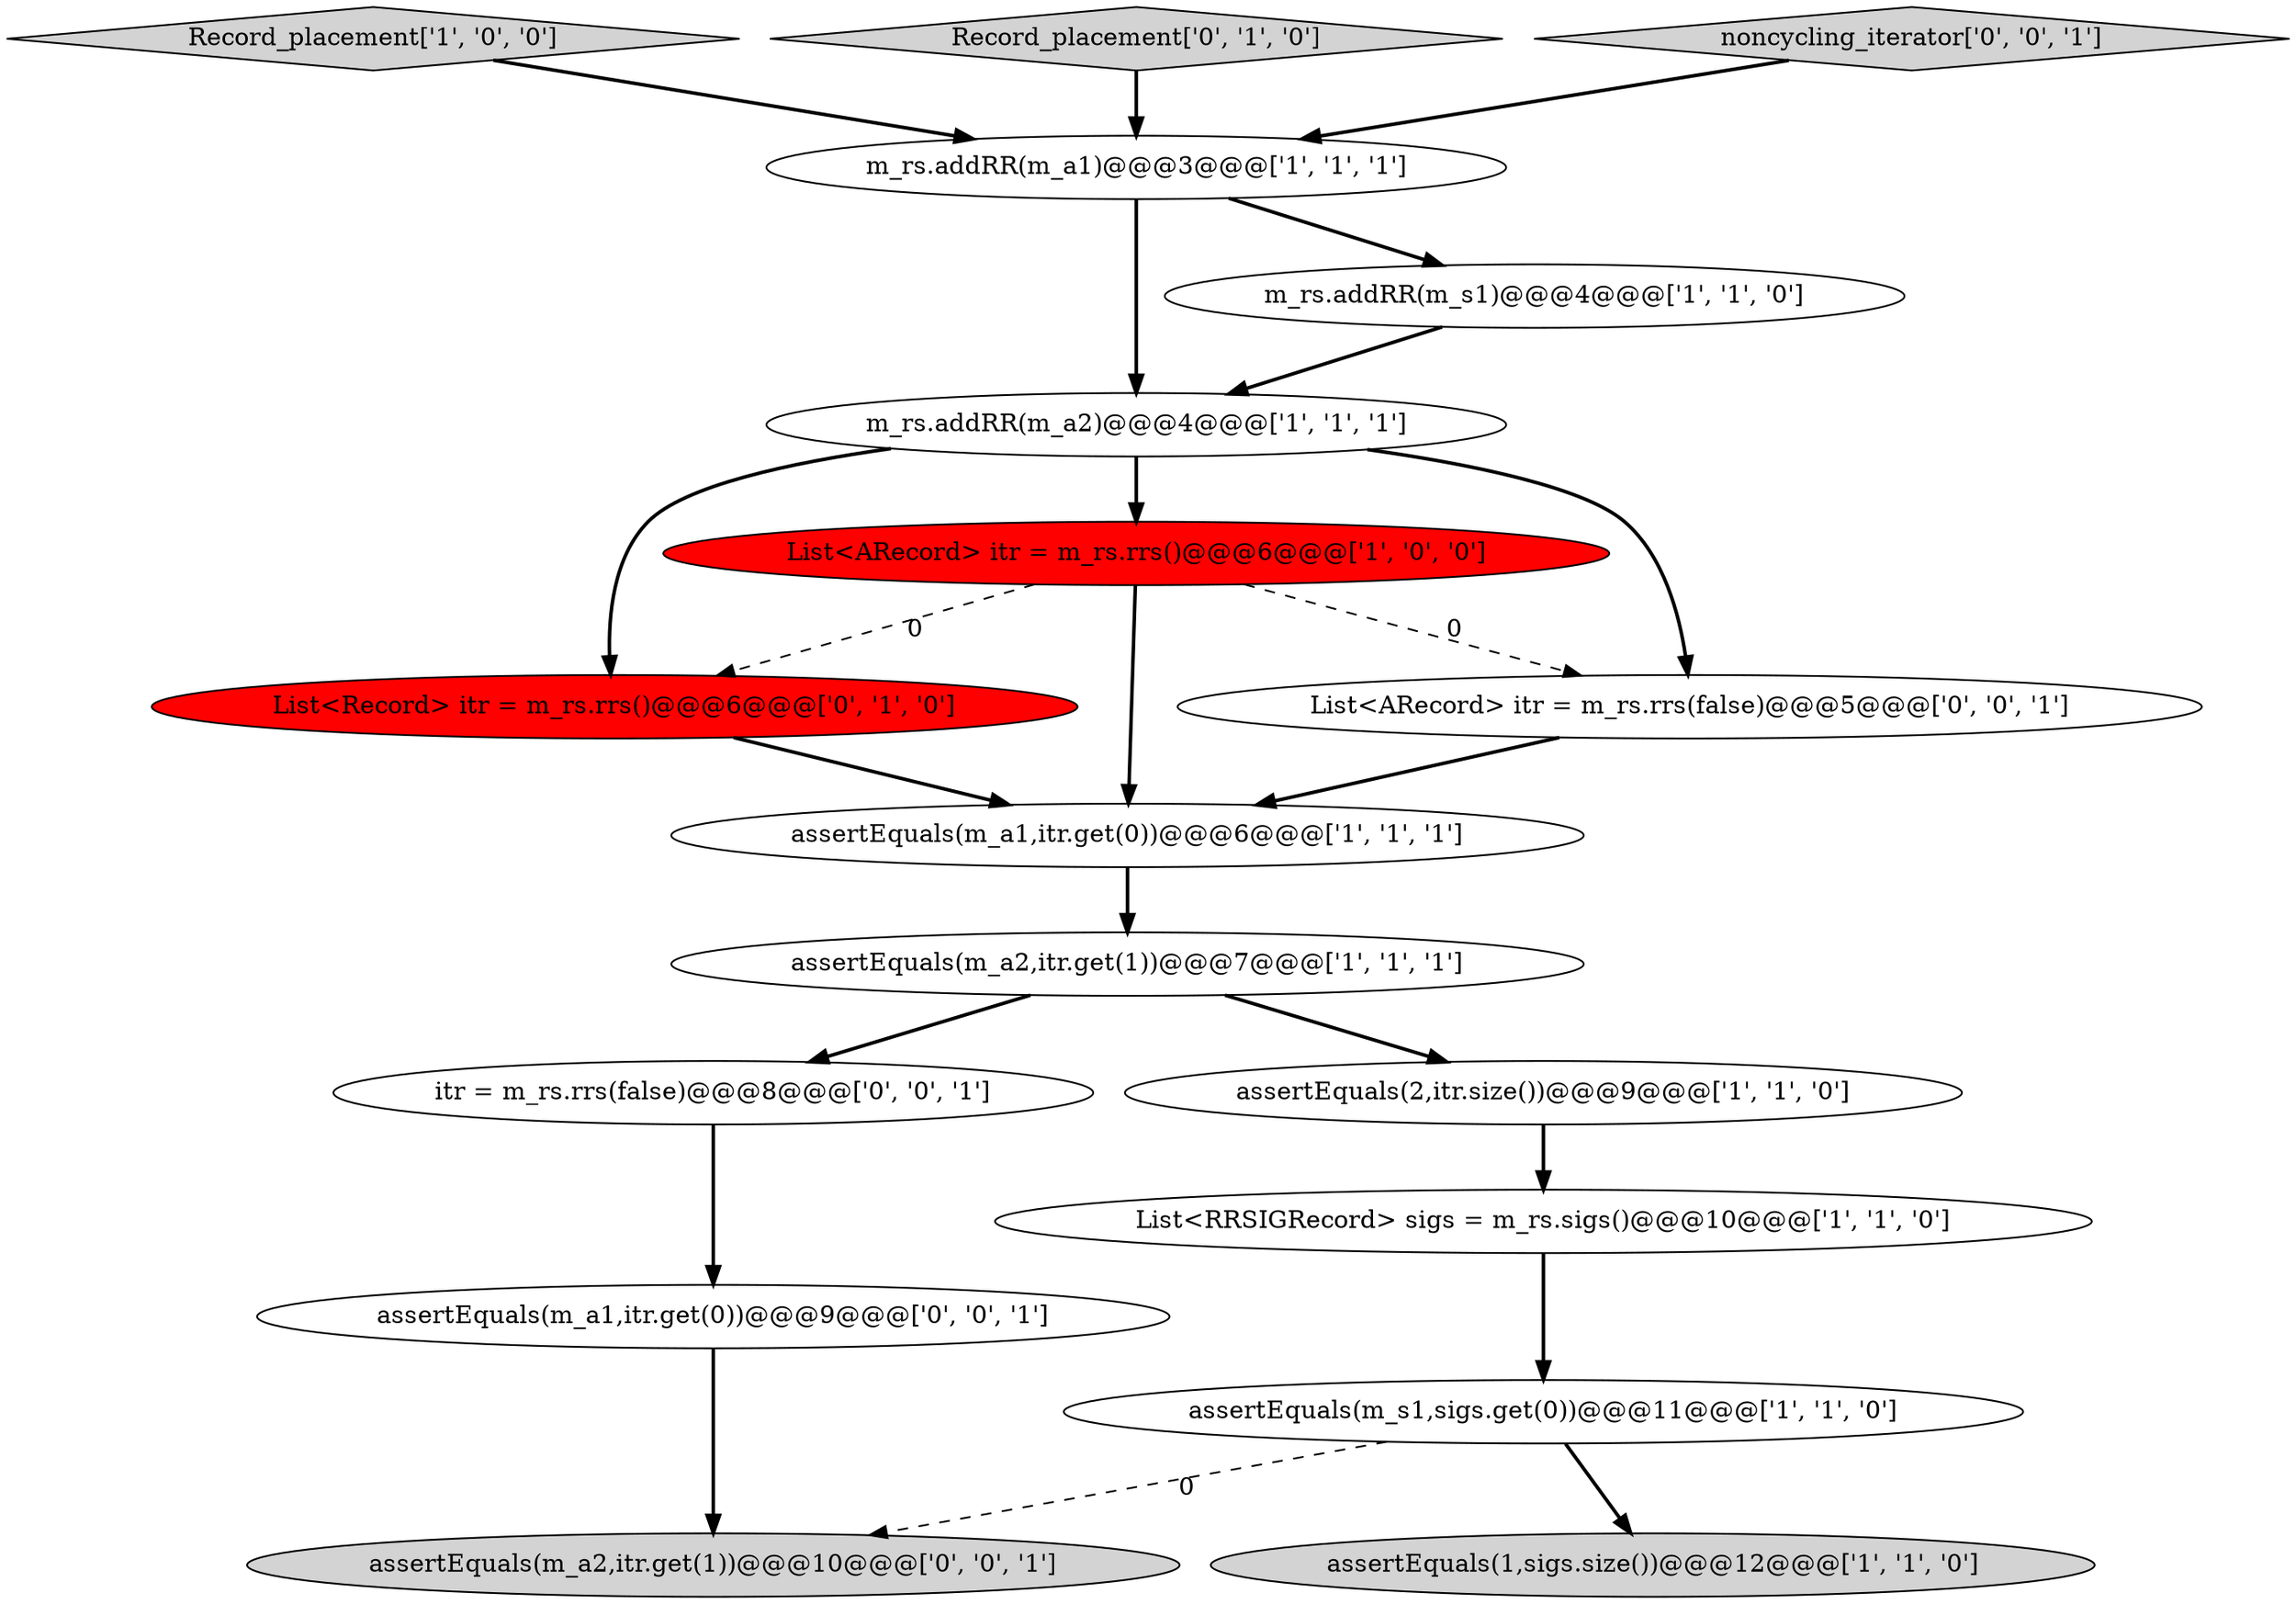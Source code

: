 digraph {
0 [style = filled, label = "assertEquals(2,itr.size())@@@9@@@['1', '1', '0']", fillcolor = white, shape = ellipse image = "AAA0AAABBB1BBB"];
2 [style = filled, label = "m_rs.addRR(m_a2)@@@4@@@['1', '1', '1']", fillcolor = white, shape = ellipse image = "AAA0AAABBB1BBB"];
8 [style = filled, label = "Record_placement['1', '0', '0']", fillcolor = lightgray, shape = diamond image = "AAA0AAABBB1BBB"];
15 [style = filled, label = "assertEquals(m_a1,itr.get(0))@@@9@@@['0', '0', '1']", fillcolor = white, shape = ellipse image = "AAA0AAABBB3BBB"];
6 [style = filled, label = "assertEquals(m_a2,itr.get(1))@@@7@@@['1', '1', '1']", fillcolor = white, shape = ellipse image = "AAA0AAABBB1BBB"];
9 [style = filled, label = "assertEquals(m_a1,itr.get(0))@@@6@@@['1', '1', '1']", fillcolor = white, shape = ellipse image = "AAA0AAABBB1BBB"];
13 [style = filled, label = "itr = m_rs.rrs(false)@@@8@@@['0', '0', '1']", fillcolor = white, shape = ellipse image = "AAA0AAABBB3BBB"];
5 [style = filled, label = "m_rs.addRR(m_a1)@@@3@@@['1', '1', '1']", fillcolor = white, shape = ellipse image = "AAA0AAABBB1BBB"];
12 [style = filled, label = "List<Record> itr = m_rs.rrs()@@@6@@@['0', '1', '0']", fillcolor = red, shape = ellipse image = "AAA1AAABBB2BBB"];
17 [style = filled, label = "assertEquals(m_a2,itr.get(1))@@@10@@@['0', '0', '1']", fillcolor = lightgray, shape = ellipse image = "AAA0AAABBB3BBB"];
1 [style = filled, label = "assertEquals(1,sigs.size())@@@12@@@['1', '1', '0']", fillcolor = lightgray, shape = ellipse image = "AAA0AAABBB1BBB"];
10 [style = filled, label = "List<RRSIGRecord> sigs = m_rs.sigs()@@@10@@@['1', '1', '0']", fillcolor = white, shape = ellipse image = "AAA0AAABBB1BBB"];
4 [style = filled, label = "m_rs.addRR(m_s1)@@@4@@@['1', '1', '0']", fillcolor = white, shape = ellipse image = "AAA0AAABBB1BBB"];
11 [style = filled, label = "Record_placement['0', '1', '0']", fillcolor = lightgray, shape = diamond image = "AAA0AAABBB2BBB"];
7 [style = filled, label = "List<ARecord> itr = m_rs.rrs()@@@6@@@['1', '0', '0']", fillcolor = red, shape = ellipse image = "AAA1AAABBB1BBB"];
14 [style = filled, label = "List<ARecord> itr = m_rs.rrs(false)@@@5@@@['0', '0', '1']", fillcolor = white, shape = ellipse image = "AAA0AAABBB3BBB"];
3 [style = filled, label = "assertEquals(m_s1,sigs.get(0))@@@11@@@['1', '1', '0']", fillcolor = white, shape = ellipse image = "AAA0AAABBB1BBB"];
16 [style = filled, label = "noncycling_iterator['0', '0', '1']", fillcolor = lightgray, shape = diamond image = "AAA0AAABBB3BBB"];
3->17 [style = dashed, label="0"];
3->1 [style = bold, label=""];
7->14 [style = dashed, label="0"];
10->3 [style = bold, label=""];
6->0 [style = bold, label=""];
4->2 [style = bold, label=""];
12->9 [style = bold, label=""];
2->12 [style = bold, label=""];
9->6 [style = bold, label=""];
7->9 [style = bold, label=""];
11->5 [style = bold, label=""];
15->17 [style = bold, label=""];
0->10 [style = bold, label=""];
5->2 [style = bold, label=""];
8->5 [style = bold, label=""];
6->13 [style = bold, label=""];
2->14 [style = bold, label=""];
5->4 [style = bold, label=""];
16->5 [style = bold, label=""];
7->12 [style = dashed, label="0"];
14->9 [style = bold, label=""];
13->15 [style = bold, label=""];
2->7 [style = bold, label=""];
}
